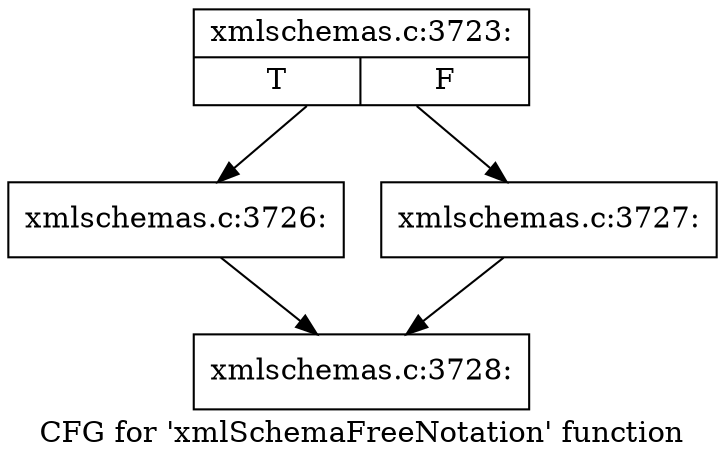 digraph "CFG for 'xmlSchemaFreeNotation' function" {
	label="CFG for 'xmlSchemaFreeNotation' function";

	Node0x4b31ec0 [shape=record,label="{xmlschemas.c:3723:|{<s0>T|<s1>F}}"];
	Node0x4b31ec0 -> Node0x4b37650;
	Node0x4b31ec0 -> Node0x4b376a0;
	Node0x4b37650 [shape=record,label="{xmlschemas.c:3726:}"];
	Node0x4b37650 -> Node0x4b37710;
	Node0x4b376a0 [shape=record,label="{xmlschemas.c:3727:}"];
	Node0x4b376a0 -> Node0x4b37710;
	Node0x4b37710 [shape=record,label="{xmlschemas.c:3728:}"];
}
